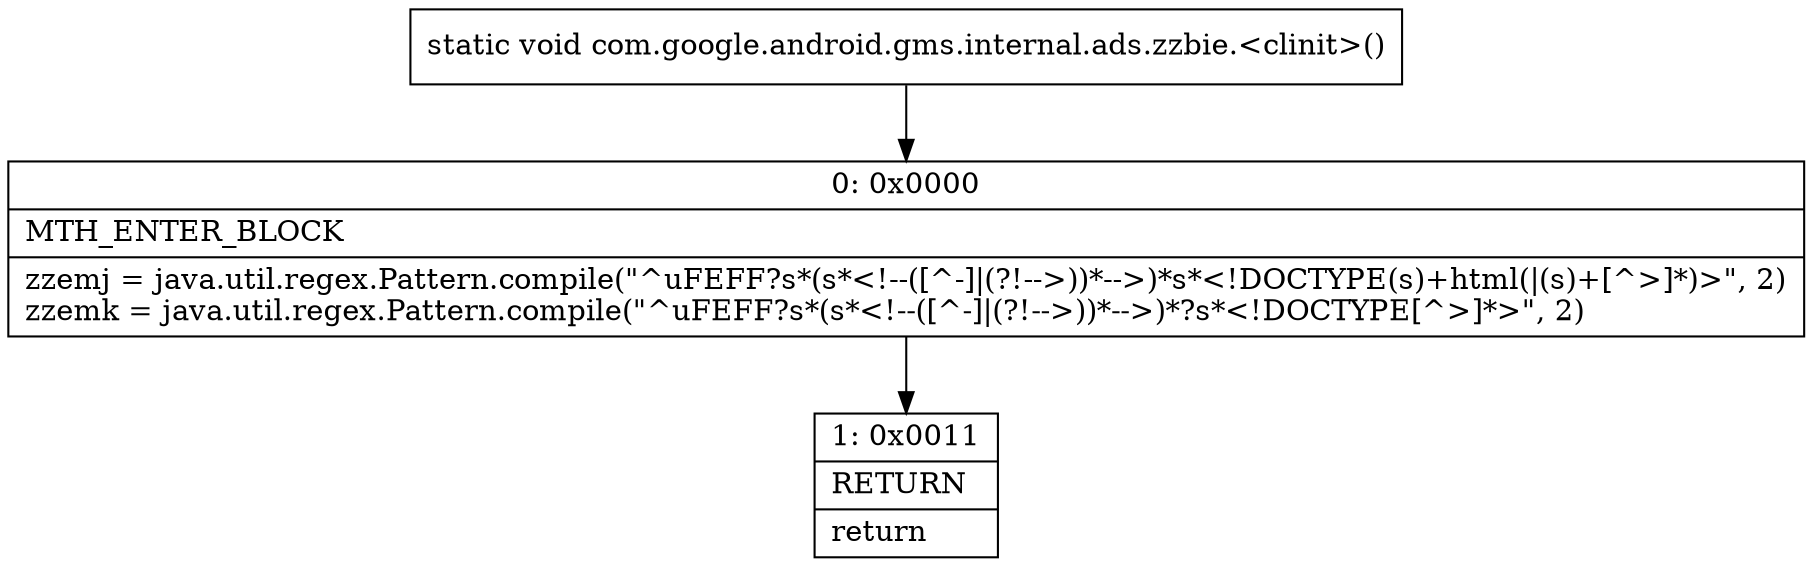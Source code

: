 digraph "CFG forcom.google.android.gms.internal.ads.zzbie.\<clinit\>()V" {
Node_0 [shape=record,label="{0\:\ 0x0000|MTH_ENTER_BLOCK\l|zzemj = java.util.regex.Pattern.compile(\"^uFEFF?s*(s*\<!\-\-([^\-]\|(?!\-\-\>))*\-\-\>)*s*\<!DOCTYPE(s)+html(\|(s)+[^\>]*)\>\", 2)\lzzemk = java.util.regex.Pattern.compile(\"^uFEFF?s*(s*\<!\-\-([^\-]\|(?!\-\-\>))*\-\-\>)*?s*\<!DOCTYPE[^\>]*\>\", 2)\l}"];
Node_1 [shape=record,label="{1\:\ 0x0011|RETURN\l|return\l}"];
MethodNode[shape=record,label="{static void com.google.android.gms.internal.ads.zzbie.\<clinit\>() }"];
MethodNode -> Node_0;
Node_0 -> Node_1;
}

